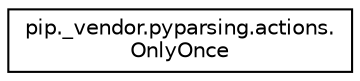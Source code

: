 digraph "Graphical Class Hierarchy"
{
 // LATEX_PDF_SIZE
  edge [fontname="Helvetica",fontsize="10",labelfontname="Helvetica",labelfontsize="10"];
  node [fontname="Helvetica",fontsize="10",shape=record];
  rankdir="LR";
  Node0 [label="pip._vendor.pyparsing.actions.\lOnlyOnce",height=0.2,width=0.4,color="black", fillcolor="white", style="filled",URL="$classpip_1_1__vendor_1_1pyparsing_1_1actions_1_1OnlyOnce.html",tooltip=" "];
}
